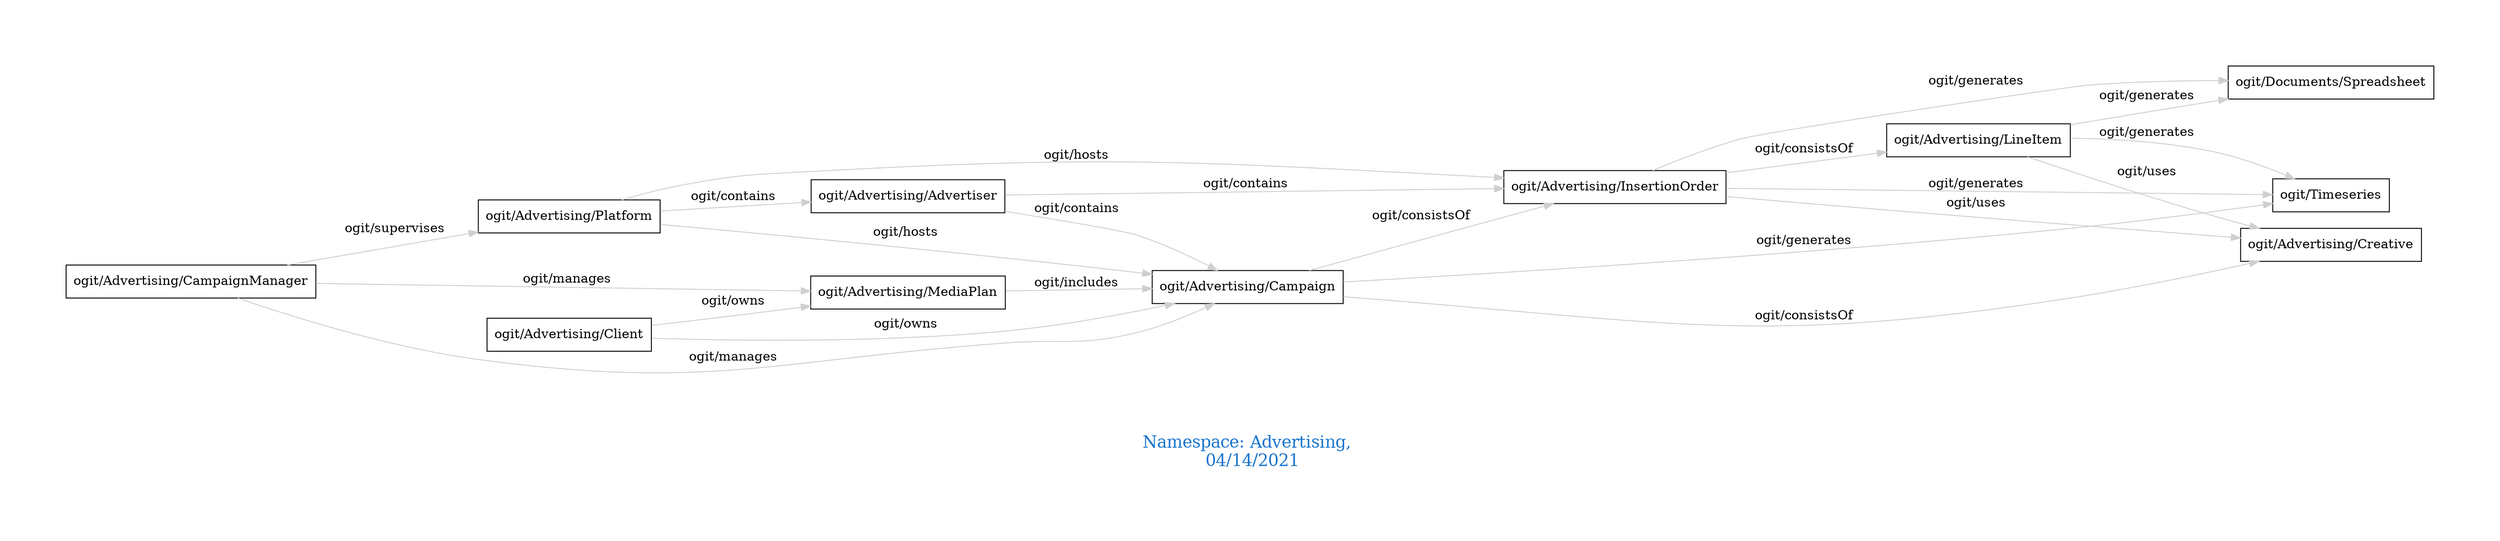 digraph OGIT_ontology {
 graph [ rankdir= LR,pad=1 
fontsize = 18,
fontcolor= dodgerblue3,label = "\n\n\nNamespace: Advertising, \n 04/14/2021"];
node[shape=polygon];
edge [  color="gray81"];

   "ogit/Advertising/Advertiser" -> "ogit/Advertising/Campaign" [label="   ogit/contains    "];
   "ogit/Advertising/Advertiser" -> "ogit/Advertising/InsertionOrder" [label="   ogit/contains    "];
   "ogit/Advertising/Platform" -> "ogit/Advertising/Advertiser" [label="   ogit/contains    "];
   "ogit/Advertising/CampaignManager" -> "ogit/Advertising/MediaPlan" [label="   ogit/manages    "];
   "ogit/Advertising/CampaignManager" -> "ogit/Advertising/Campaign" [label="   ogit/manages    "];
   "ogit/Advertising/Platform" -> "ogit/Advertising/Campaign" [label="   ogit/hosts    "];
   "ogit/Advertising/Platform" -> "ogit/Advertising/InsertionOrder" [label="   ogit/hosts    "];
   "ogit/Advertising/CampaignManager" -> "ogit/Advertising/Platform" [label="   ogit/supervises    "];
   "ogit/Advertising/Campaign" -> "ogit/Timeseries" [label="   ogit/generates    "];
   "ogit/Advertising/InsertionOrder" -> "ogit/Timeseries" [label="   ogit/generates    "];
   "ogit/Advertising/InsertionOrder" -> "ogit/Documents/Spreadsheet" [label="   ogit/generates    "];
   "ogit/Advertising/LineItem" -> "ogit/Timeseries" [label="   ogit/generates    "];
   "ogit/Advertising/LineItem" -> "ogit/Documents/Spreadsheet" [label="   ogit/generates    "];
   "ogit/Advertising/MediaPlan" -> "ogit/Advertising/Campaign" [label="   ogit/includes    "];
   "ogit/Advertising/Client" -> "ogit/Advertising/MediaPlan" [label="   ogit/owns    "];
   "ogit/Advertising/Client" -> "ogit/Advertising/Campaign" [label="   ogit/owns    "];
   "ogit/Advertising/InsertionOrder" -> "ogit/Advertising/Creative" [label="   ogit/uses    "];
   "ogit/Advertising/LineItem" -> "ogit/Advertising/Creative" [label="   ogit/uses    "];
   "ogit/Advertising/Campaign" -> "ogit/Advertising/InsertionOrder" [label="   ogit/consistsOf    "];
   "ogit/Advertising/Campaign" -> "ogit/Advertising/Creative" [label="   ogit/consistsOf    "];
   "ogit/Advertising/InsertionOrder" -> "ogit/Advertising/LineItem" [label="   ogit/consistsOf    "];
}
